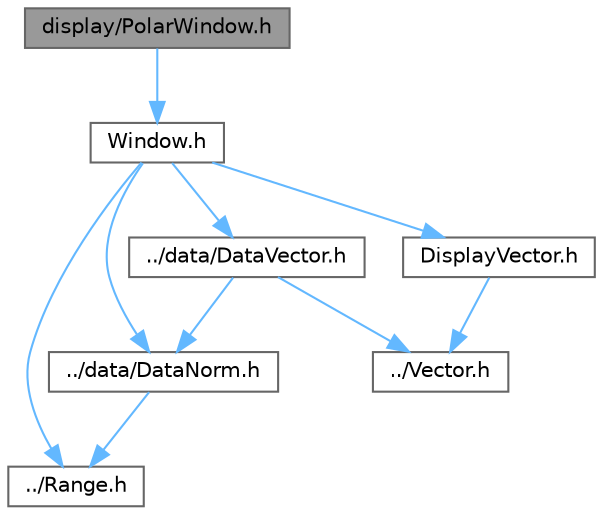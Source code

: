 digraph "display/PolarWindow.h"
{
 // LATEX_PDF_SIZE
  bgcolor="transparent";
  edge [fontname=Helvetica,fontsize=10,labelfontname=Helvetica,labelfontsize=10];
  node [fontname=Helvetica,fontsize=10,shape=box,height=0.2,width=0.4];
  Node1 [label="display/PolarWindow.h",height=0.2,width=0.4,color="gray40", fillcolor="grey60", style="filled", fontcolor="black",tooltip=" "];
  Node1 -> Node2 [color="steelblue1",style="solid"];
  Node2 [label="Window.h",height=0.2,width=0.4,color="grey40", fillcolor="white", style="filled",URL="$_window_8h.html",tooltip=" "];
  Node2 -> Node3 [color="steelblue1",style="solid"];
  Node3 [label="../Range.h",height=0.2,width=0.4,color="grey40", fillcolor="white", style="filled",URL="$_range_8h.html",tooltip=" "];
  Node2 -> Node4 [color="steelblue1",style="solid"];
  Node4 [label="../data/DataNorm.h",height=0.2,width=0.4,color="grey40", fillcolor="white", style="filled",URL="$_data_norm_8h.html",tooltip=" "];
  Node4 -> Node3 [color="steelblue1",style="solid"];
  Node2 -> Node5 [color="steelblue1",style="solid"];
  Node5 [label="../data/DataVector.h",height=0.2,width=0.4,color="grey40", fillcolor="white", style="filled",URL="$_data_vector_8h.html",tooltip=" "];
  Node5 -> Node6 [color="steelblue1",style="solid"];
  Node6 [label="../Vector.h",height=0.2,width=0.4,color="grey40", fillcolor="white", style="filled",URL="$_vector_8h.html",tooltip=" "];
  Node5 -> Node4 [color="steelblue1",style="solid"];
  Node2 -> Node7 [color="steelblue1",style="solid"];
  Node7 [label="DisplayVector.h",height=0.2,width=0.4,color="grey40", fillcolor="white", style="filled",URL="$_display_vector_8h.html",tooltip=" "];
  Node7 -> Node6 [color="steelblue1",style="solid"];
}
